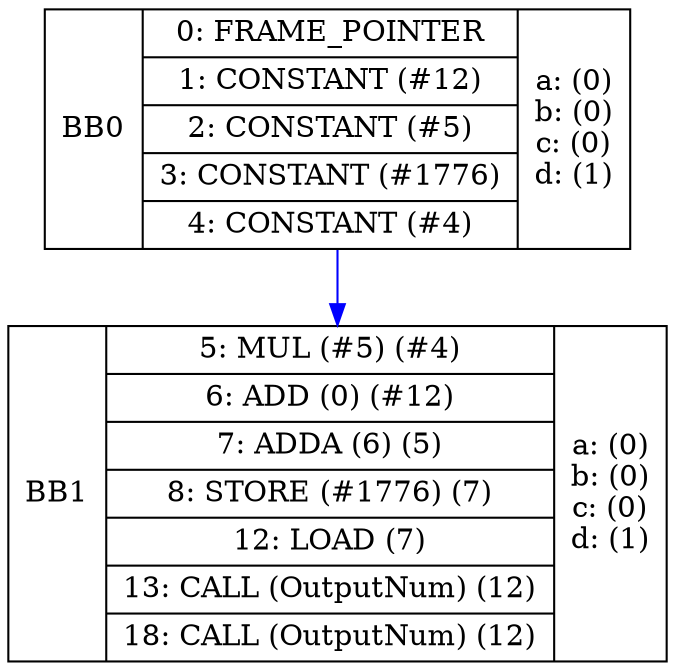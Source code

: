 digraph G {bb0[shape=record, label="<b>BB0 | {0: FRAME_POINTER|1: CONSTANT (#12)|2: CONSTANT (#5)|3: CONSTANT (#1776)|4: CONSTANT (#4)} | a: (0)\nb: (0)\nc: (0)\nd: (1)\n"]bb1[shape=record, label="<b>BB1 | {5: MUL (#5)  (#4)|6: ADD (0)  (#12)|7: ADDA (6)  (5)|8: STORE (#1776)  (7)|12: LOAD (7)|13: CALL (OutputNum) (12)|18: CALL (OutputNum) (12)} | a: (0)\nb: (0)\nc: (0)\nd: (1)\n"]bb0:s -> bb1:n[color="blue"];}